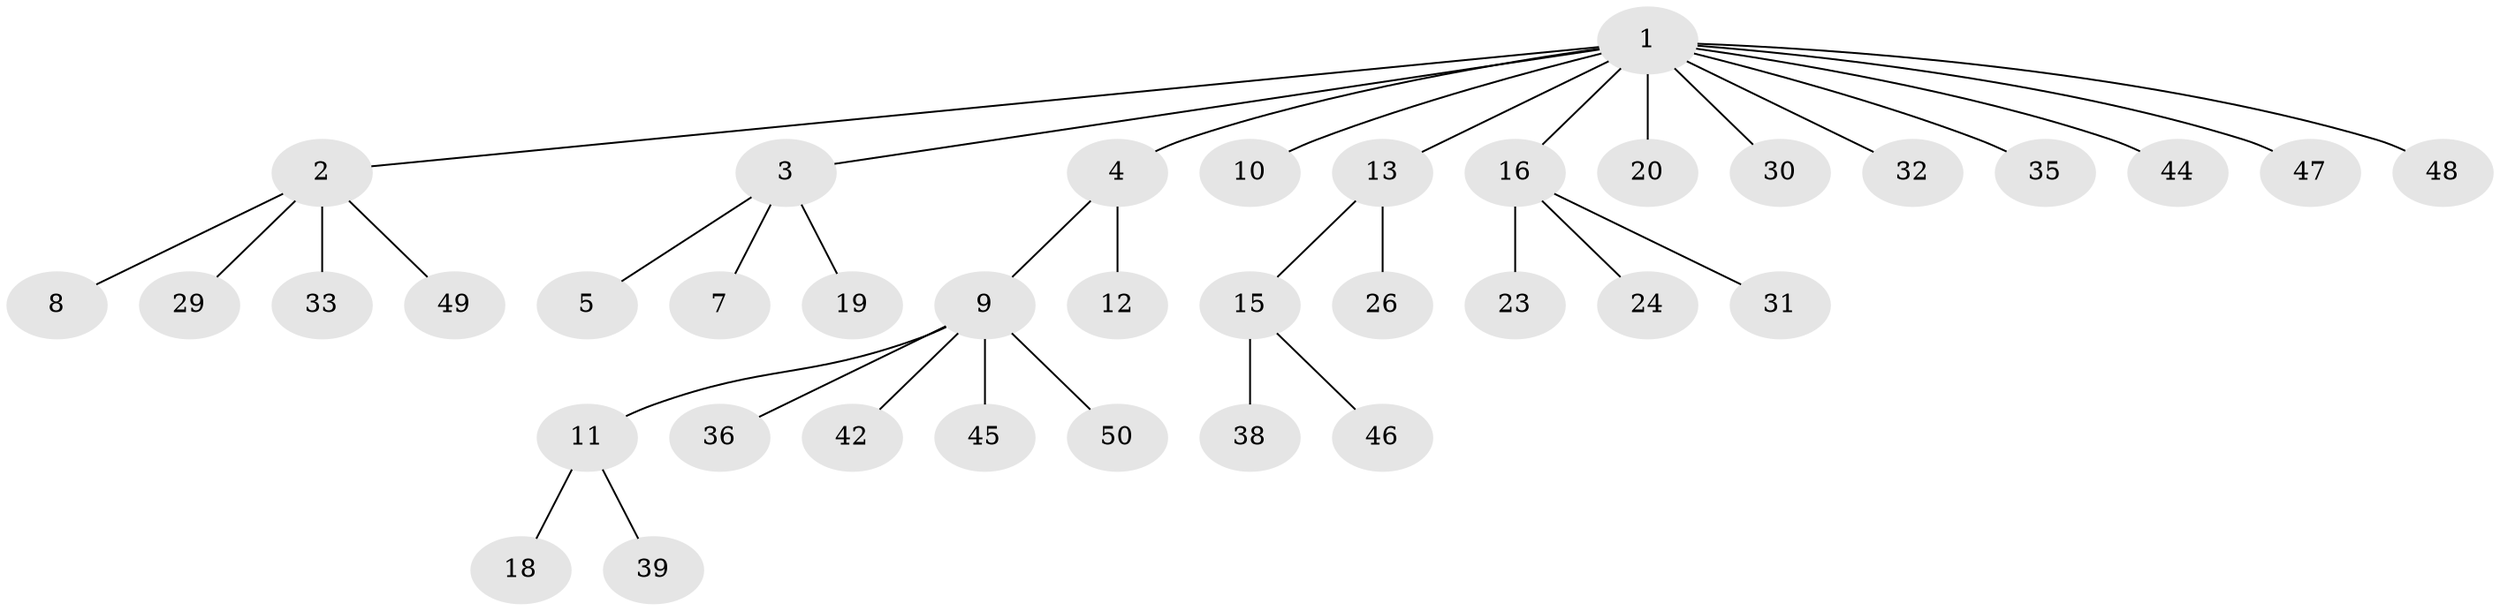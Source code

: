 // original degree distribution, {14: 0.02, 5: 0.06, 4: 0.06, 1: 0.68, 2: 0.14, 6: 0.02, 3: 0.02}
// Generated by graph-tools (version 1.1) at 2025/11/02/27/25 16:11:13]
// undirected, 37 vertices, 36 edges
graph export_dot {
graph [start="1"]
  node [color=gray90,style=filled];
  1 [super="+14"];
  2 [super="+21"];
  3 [super="+6"];
  4 [super="+22"];
  5;
  7;
  8 [super="+41"];
  9 [super="+25"];
  10 [super="+43"];
  11 [super="+37"];
  12 [super="+34"];
  13 [super="+40"];
  15 [super="+28"];
  16 [super="+17"];
  18;
  19 [super="+27"];
  20;
  23;
  24;
  26;
  29;
  30;
  31;
  32;
  33;
  35;
  36;
  38;
  39;
  42;
  44;
  45;
  46;
  47;
  48;
  49;
  50;
  1 -- 2;
  1 -- 3;
  1 -- 4;
  1 -- 10;
  1 -- 13;
  1 -- 16;
  1 -- 20;
  1 -- 30;
  1 -- 32;
  1 -- 35;
  1 -- 44;
  1 -- 47;
  1 -- 48;
  2 -- 8;
  2 -- 29;
  2 -- 33;
  2 -- 49;
  3 -- 5;
  3 -- 7;
  3 -- 19;
  4 -- 9;
  4 -- 12;
  9 -- 11;
  9 -- 36;
  9 -- 42;
  9 -- 45;
  9 -- 50;
  11 -- 18;
  11 -- 39;
  13 -- 15;
  13 -- 26;
  15 -- 46;
  15 -- 38;
  16 -- 23;
  16 -- 24;
  16 -- 31;
}
